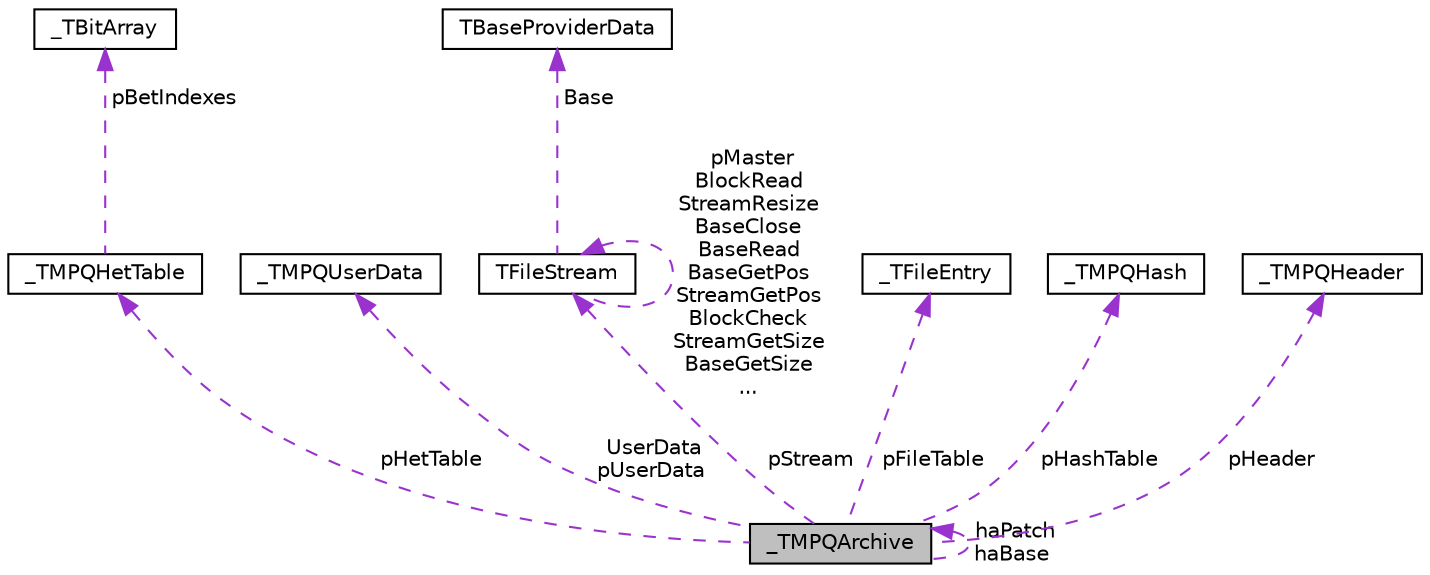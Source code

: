 digraph G
{
  edge [fontname="Helvetica",fontsize="10",labelfontname="Helvetica",labelfontsize="10"];
  node [fontname="Helvetica",fontsize="10",shape=record];
  Node1 [label="_TMPQArchive",height=0.2,width=0.4,color="black", fillcolor="grey75", style="filled" fontcolor="black"];
  Node2 -> Node1 [dir="back",color="darkorchid3",fontsize="10",style="dashed",label=" pHetTable" ,fontname="Helvetica"];
  Node2 [label="_TMPQHetTable",height=0.2,width=0.4,color="black", fillcolor="white", style="filled",URL="$struct___t_m_p_q_het_table.html"];
  Node3 -> Node2 [dir="back",color="darkorchid3",fontsize="10",style="dashed",label=" pBetIndexes" ,fontname="Helvetica"];
  Node3 [label="_TBitArray",height=0.2,width=0.4,color="black", fillcolor="white", style="filled",URL="$struct___t_bit_array.html"];
  Node1 -> Node1 [dir="back",color="darkorchid3",fontsize="10",style="dashed",label=" haPatch\nhaBase" ,fontname="Helvetica"];
  Node4 -> Node1 [dir="back",color="darkorchid3",fontsize="10",style="dashed",label=" UserData\npUserData" ,fontname="Helvetica"];
  Node4 [label="_TMPQUserData",height=0.2,width=0.4,color="black", fillcolor="white", style="filled",URL="$struct___t_m_p_q_user_data.html"];
  Node5 -> Node1 [dir="back",color="darkorchid3",fontsize="10",style="dashed",label=" pStream" ,fontname="Helvetica"];
  Node5 [label="TFileStream",height=0.2,width=0.4,color="black", fillcolor="white", style="filled",URL="$struct_t_file_stream.html"];
  Node6 -> Node5 [dir="back",color="darkorchid3",fontsize="10",style="dashed",label=" Base" ,fontname="Helvetica"];
  Node6 [label="TBaseProviderData",height=0.2,width=0.4,color="black", fillcolor="white", style="filled",URL="$union_t_base_provider_data.html"];
  Node5 -> Node5 [dir="back",color="darkorchid3",fontsize="10",style="dashed",label=" pMaster\nBlockRead\nStreamResize\nBaseClose\nBaseRead\nBaseGetPos\nStreamGetPos\nBlockCheck\nStreamGetSize\nBaseGetSize\n..." ,fontname="Helvetica"];
  Node7 -> Node1 [dir="back",color="darkorchid3",fontsize="10",style="dashed",label=" pFileTable" ,fontname="Helvetica"];
  Node7 [label="_TFileEntry",height=0.2,width=0.4,color="black", fillcolor="white", style="filled",URL="$struct___t_file_entry.html"];
  Node8 -> Node1 [dir="back",color="darkorchid3",fontsize="10",style="dashed",label=" pHashTable" ,fontname="Helvetica"];
  Node8 [label="_TMPQHash",height=0.2,width=0.4,color="black", fillcolor="white", style="filled",URL="$struct___t_m_p_q_hash.html"];
  Node9 -> Node1 [dir="back",color="darkorchid3",fontsize="10",style="dashed",label=" pHeader" ,fontname="Helvetica"];
  Node9 [label="_TMPQHeader",height=0.2,width=0.4,color="black", fillcolor="white", style="filled",URL="$struct___t_m_p_q_header.html"];
}
